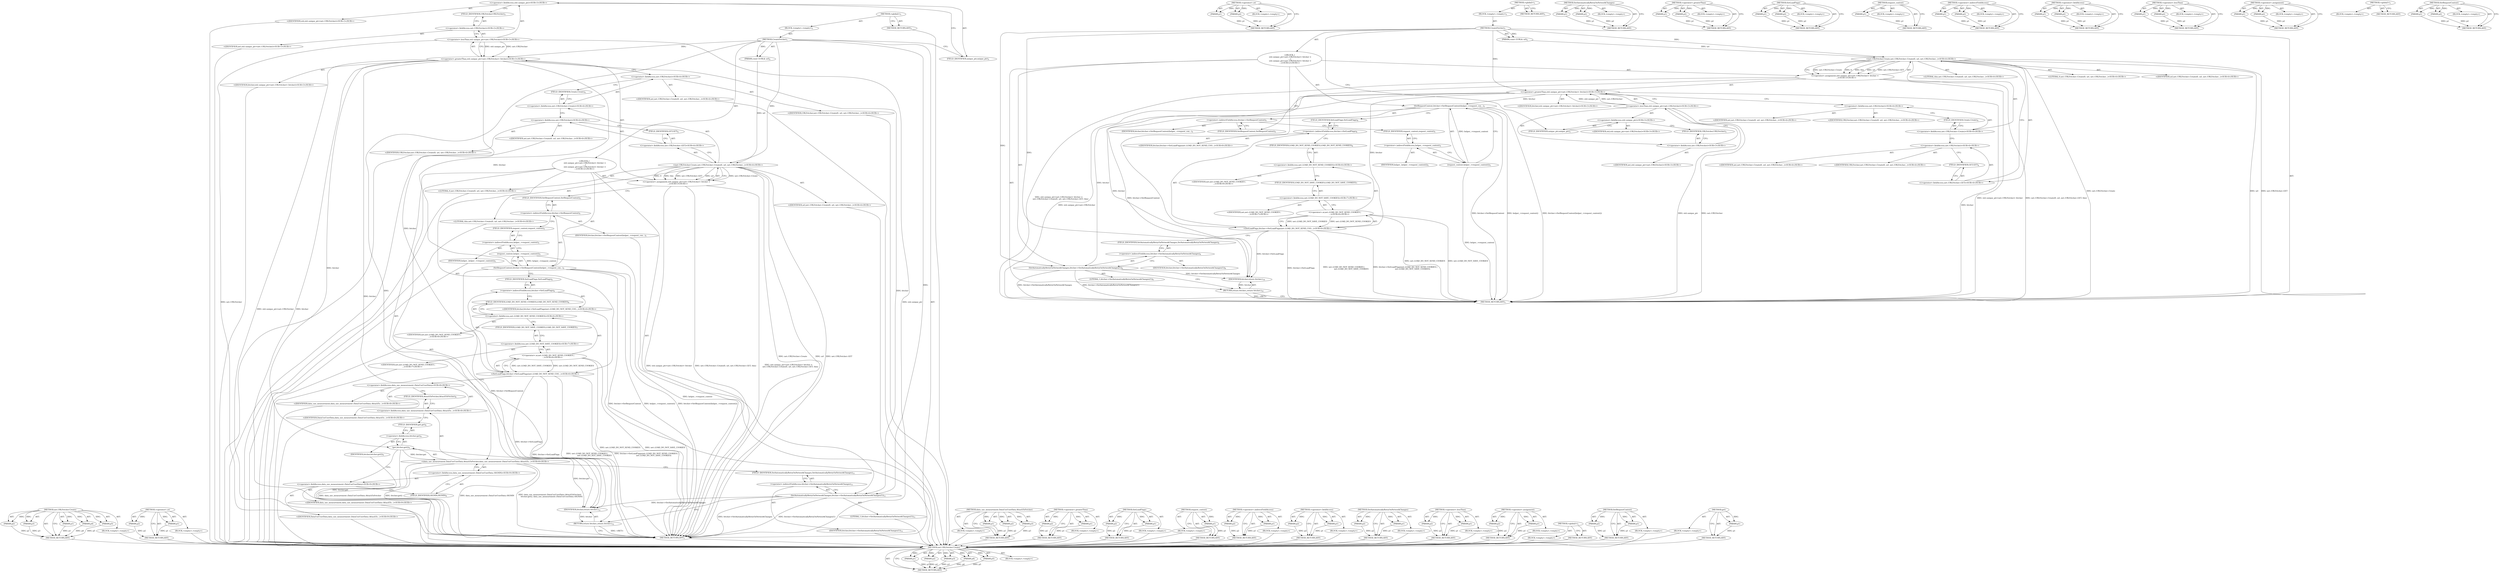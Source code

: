 digraph "get" {
vulnerable_102 [label=<(METHOD,net.URLFetcher.Create)>];
vulnerable_103 [label=<(PARAM,p1)>];
vulnerable_104 [label=<(PARAM,p2)>];
vulnerable_105 [label=<(PARAM,p3)>];
vulnerable_106 [label=<(PARAM,p4)>];
vulnerable_107 [label=<(PARAM,p5)>];
vulnerable_108 [label=<(BLOCK,&lt;empty&gt;,&lt;empty&gt;)>];
vulnerable_109 [label=<(METHOD_RETURN,ANY)>];
vulnerable_129 [label=<(METHOD,&lt;operator&gt;.or)>];
vulnerable_130 [label=<(PARAM,p1)>];
vulnerable_131 [label=<(PARAM,p2)>];
vulnerable_132 [label=<(BLOCK,&lt;empty&gt;,&lt;empty&gt;)>];
vulnerable_133 [label=<(METHOD_RETURN,ANY)>];
vulnerable_6 [label=<(METHOD,&lt;global&gt;)<SUB>1</SUB>>];
vulnerable_7 [label=<(BLOCK,&lt;empty&gt;,&lt;empty&gt;)<SUB>1</SUB>>];
vulnerable_8 [label=<(METHOD,CreateFetcher)<SUB>1</SUB>>];
vulnerable_9 [label=<(PARAM,const GURL&amp; url)<SUB>2</SUB>>];
vulnerable_10 [label="<(BLOCK,{
  std::unique_ptr&lt;net::URLFetcher&gt; fetcher =
...,{
  std::unique_ptr&lt;net::URLFetcher&gt; fetcher =
...)<SUB>2</SUB>>"];
vulnerable_11 [label="<(&lt;operator&gt;.assignment,std::unique_ptr&lt;net::URLFetcher&gt; fetcher =
    ...)<SUB>3</SUB>>"];
vulnerable_12 [label="<(&lt;operator&gt;.greaterThan,std::unique_ptr&lt;net::URLFetcher&gt; fetcher)<SUB>3</SUB>>"];
vulnerable_13 [label="<(&lt;operator&gt;.lessThan,std::unique_ptr&lt;net::URLFetcher)<SUB>3</SUB>>"];
vulnerable_14 [label="<(&lt;operator&gt;.fieldAccess,std::unique_ptr)<SUB>3</SUB>>"];
vulnerable_15 [label="<(IDENTIFIER,std,std::unique_ptr&lt;net::URLFetcher)<SUB>3</SUB>>"];
vulnerable_16 [label=<(FIELD_IDENTIFIER,unique_ptr,unique_ptr)<SUB>3</SUB>>];
vulnerable_17 [label="<(&lt;operator&gt;.fieldAccess,net::URLFetcher)<SUB>3</SUB>>"];
vulnerable_18 [label="<(IDENTIFIER,net,std::unique_ptr&lt;net::URLFetcher)<SUB>3</SUB>>"];
vulnerable_19 [label=<(FIELD_IDENTIFIER,URLFetcher,URLFetcher)<SUB>3</SUB>>];
vulnerable_20 [label="<(IDENTIFIER,fetcher,std::unique_ptr&lt;net::URLFetcher&gt; fetcher)<SUB>3</SUB>>"];
vulnerable_21 [label="<(net.URLFetcher.Create,net::URLFetcher::Create(0, url, net::URLFetcher...)<SUB>4</SUB>>"];
vulnerable_22 [label="<(&lt;operator&gt;.fieldAccess,net::URLFetcher::Create)<SUB>4</SUB>>"];
vulnerable_23 [label="<(&lt;operator&gt;.fieldAccess,net::URLFetcher)<SUB>4</SUB>>"];
vulnerable_24 [label="<(IDENTIFIER,net,net::URLFetcher::Create(0, url, net::URLFetcher...)<SUB>4</SUB>>"];
vulnerable_25 [label="<(IDENTIFIER,URLFetcher,net::URLFetcher::Create(0, url, net::URLFetcher...)<SUB>4</SUB>>"];
vulnerable_26 [label=<(FIELD_IDENTIFIER,Create,Create)<SUB>4</SUB>>];
vulnerable_27 [label="<(LITERAL,0,net::URLFetcher::Create(0, url, net::URLFetcher...)<SUB>4</SUB>>"];
vulnerable_28 [label="<(IDENTIFIER,url,net::URLFetcher::Create(0, url, net::URLFetcher...)<SUB>4</SUB>>"];
vulnerable_29 [label="<(&lt;operator&gt;.fieldAccess,net::URLFetcher::GET)<SUB>4</SUB>>"];
vulnerable_30 [label="<(&lt;operator&gt;.fieldAccess,net::URLFetcher)<SUB>4</SUB>>"];
vulnerable_31 [label="<(IDENTIFIER,net,net::URLFetcher::Create(0, url, net::URLFetcher...)<SUB>4</SUB>>"];
vulnerable_32 [label="<(IDENTIFIER,URLFetcher,net::URLFetcher::Create(0, url, net::URLFetcher...)<SUB>4</SUB>>"];
vulnerable_33 [label=<(FIELD_IDENTIFIER,GET,GET)<SUB>4</SUB>>];
vulnerable_34 [label="<(LITERAL,this,net::URLFetcher::Create(0, url, net::URLFetcher...)<SUB>4</SUB>>"];
vulnerable_35 [label=<(SetRequestContext,fetcher-&gt;SetRequestContext(helper_-&gt;request_con...)<SUB>5</SUB>>];
vulnerable_36 [label=<(&lt;operator&gt;.indirectFieldAccess,fetcher-&gt;SetRequestContext)<SUB>5</SUB>>];
vulnerable_37 [label=<(IDENTIFIER,fetcher,fetcher-&gt;SetRequestContext(helper_-&gt;request_con...)<SUB>5</SUB>>];
vulnerable_38 [label=<(FIELD_IDENTIFIER,SetRequestContext,SetRequestContext)<SUB>5</SUB>>];
vulnerable_39 [label=<(request_context,helper_-&gt;request_context())<SUB>5</SUB>>];
vulnerable_40 [label=<(&lt;operator&gt;.indirectFieldAccess,helper_-&gt;request_context)<SUB>5</SUB>>];
vulnerable_41 [label=<(IDENTIFIER,helper_,helper_-&gt;request_context())<SUB>5</SUB>>];
vulnerable_42 [label=<(FIELD_IDENTIFIER,request_context,request_context)<SUB>5</SUB>>];
vulnerable_43 [label="<(SetLoadFlags,fetcher-&gt;SetLoadFlags(net::LOAD_DO_NOT_SEND_COO...)<SUB>6</SUB>>"];
vulnerable_44 [label=<(&lt;operator&gt;.indirectFieldAccess,fetcher-&gt;SetLoadFlags)<SUB>6</SUB>>];
vulnerable_45 [label="<(IDENTIFIER,fetcher,fetcher-&gt;SetLoadFlags(net::LOAD_DO_NOT_SEND_COO...)<SUB>6</SUB>>"];
vulnerable_46 [label=<(FIELD_IDENTIFIER,SetLoadFlags,SetLoadFlags)<SUB>6</SUB>>];
vulnerable_47 [label="<(&lt;operator&gt;.or,net::LOAD_DO_NOT_SEND_COOKIES |
               ...)<SUB>6</SUB>>"];
vulnerable_48 [label="<(&lt;operator&gt;.fieldAccess,net::LOAD_DO_NOT_SEND_COOKIES)<SUB>6</SUB>>"];
vulnerable_49 [label="<(IDENTIFIER,net,net::LOAD_DO_NOT_SEND_COOKIES |
               ...)<SUB>6</SUB>>"];
vulnerable_50 [label=<(FIELD_IDENTIFIER,LOAD_DO_NOT_SEND_COOKIES,LOAD_DO_NOT_SEND_COOKIES)<SUB>6</SUB>>];
vulnerable_51 [label="<(&lt;operator&gt;.fieldAccess,net::LOAD_DO_NOT_SAVE_COOKIES)<SUB>7</SUB>>"];
vulnerable_52 [label="<(IDENTIFIER,net,net::LOAD_DO_NOT_SEND_COOKIES |
               ...)<SUB>7</SUB>>"];
vulnerable_53 [label=<(FIELD_IDENTIFIER,LOAD_DO_NOT_SAVE_COOKIES,LOAD_DO_NOT_SAVE_COOKIES)<SUB>7</SUB>>];
vulnerable_54 [label=<(SetAutomaticallyRetryOnNetworkChanges,fetcher-&gt;SetAutomaticallyRetryOnNetworkChanges(1))<SUB>9</SUB>>];
vulnerable_55 [label=<(&lt;operator&gt;.indirectFieldAccess,fetcher-&gt;SetAutomaticallyRetryOnNetworkChanges)<SUB>9</SUB>>];
vulnerable_56 [label=<(IDENTIFIER,fetcher,fetcher-&gt;SetAutomaticallyRetryOnNetworkChanges(1))<SUB>9</SUB>>];
vulnerable_57 [label=<(FIELD_IDENTIFIER,SetAutomaticallyRetryOnNetworkChanges,SetAutomaticallyRetryOnNetworkChanges)<SUB>9</SUB>>];
vulnerable_58 [label=<(LITERAL,1,fetcher-&gt;SetAutomaticallyRetryOnNetworkChanges(1))<SUB>9</SUB>>];
vulnerable_59 [label=<(RETURN,return fetcher;,return fetcher;)<SUB>10</SUB>>];
vulnerable_60 [label=<(IDENTIFIER,fetcher,return fetcher;)<SUB>10</SUB>>];
vulnerable_61 [label=<(METHOD_RETURN,ANY)<SUB>1</SUB>>];
vulnerable_63 [label=<(METHOD_RETURN,ANY)<SUB>1</SUB>>];
vulnerable_134 [label=<(METHOD,SetAutomaticallyRetryOnNetworkChanges)>];
vulnerable_135 [label=<(PARAM,p1)>];
vulnerable_136 [label=<(PARAM,p2)>];
vulnerable_137 [label=<(BLOCK,&lt;empty&gt;,&lt;empty&gt;)>];
vulnerable_138 [label=<(METHOD_RETURN,ANY)>];
vulnerable_87 [label=<(METHOD,&lt;operator&gt;.greaterThan)>];
vulnerable_88 [label=<(PARAM,p1)>];
vulnerable_89 [label=<(PARAM,p2)>];
vulnerable_90 [label=<(BLOCK,&lt;empty&gt;,&lt;empty&gt;)>];
vulnerable_91 [label=<(METHOD_RETURN,ANY)>];
vulnerable_124 [label=<(METHOD,SetLoadFlags)>];
vulnerable_125 [label=<(PARAM,p1)>];
vulnerable_126 [label=<(PARAM,p2)>];
vulnerable_127 [label=<(BLOCK,&lt;empty&gt;,&lt;empty&gt;)>];
vulnerable_128 [label=<(METHOD_RETURN,ANY)>];
vulnerable_120 [label=<(METHOD,request_context)>];
vulnerable_121 [label=<(PARAM,p1)>];
vulnerable_122 [label=<(BLOCK,&lt;empty&gt;,&lt;empty&gt;)>];
vulnerable_123 [label=<(METHOD_RETURN,ANY)>];
vulnerable_115 [label=<(METHOD,&lt;operator&gt;.indirectFieldAccess)>];
vulnerable_116 [label=<(PARAM,p1)>];
vulnerable_117 [label=<(PARAM,p2)>];
vulnerable_118 [label=<(BLOCK,&lt;empty&gt;,&lt;empty&gt;)>];
vulnerable_119 [label=<(METHOD_RETURN,ANY)>];
vulnerable_97 [label=<(METHOD,&lt;operator&gt;.fieldAccess)>];
vulnerable_98 [label=<(PARAM,p1)>];
vulnerable_99 [label=<(PARAM,p2)>];
vulnerable_100 [label=<(BLOCK,&lt;empty&gt;,&lt;empty&gt;)>];
vulnerable_101 [label=<(METHOD_RETURN,ANY)>];
vulnerable_92 [label=<(METHOD,&lt;operator&gt;.lessThan)>];
vulnerable_93 [label=<(PARAM,p1)>];
vulnerable_94 [label=<(PARAM,p2)>];
vulnerable_95 [label=<(BLOCK,&lt;empty&gt;,&lt;empty&gt;)>];
vulnerable_96 [label=<(METHOD_RETURN,ANY)>];
vulnerable_82 [label=<(METHOD,&lt;operator&gt;.assignment)>];
vulnerable_83 [label=<(PARAM,p1)>];
vulnerable_84 [label=<(PARAM,p2)>];
vulnerable_85 [label=<(BLOCK,&lt;empty&gt;,&lt;empty&gt;)>];
vulnerable_86 [label=<(METHOD_RETURN,ANY)>];
vulnerable_76 [label=<(METHOD,&lt;global&gt;)<SUB>1</SUB>>];
vulnerable_77 [label=<(BLOCK,&lt;empty&gt;,&lt;empty&gt;)>];
vulnerable_78 [label=<(METHOD_RETURN,ANY)>];
vulnerable_110 [label=<(METHOD,SetRequestContext)>];
vulnerable_111 [label=<(PARAM,p1)>];
vulnerable_112 [label=<(PARAM,p2)>];
vulnerable_113 [label=<(BLOCK,&lt;empty&gt;,&lt;empty&gt;)>];
vulnerable_114 [label=<(METHOD_RETURN,ANY)>];
fixed_121 [label=<(METHOD,net.URLFetcher.Create)>];
fixed_122 [label=<(PARAM,p1)>];
fixed_123 [label=<(PARAM,p2)>];
fixed_124 [label=<(PARAM,p3)>];
fixed_125 [label=<(PARAM,p4)>];
fixed_126 [label=<(PARAM,p5)>];
fixed_127 [label=<(BLOCK,&lt;empty&gt;,&lt;empty&gt;)>];
fixed_128 [label=<(METHOD_RETURN,ANY)>];
fixed_148 [label=<(METHOD,&lt;operator&gt;.or)>];
fixed_149 [label=<(PARAM,p1)>];
fixed_150 [label=<(PARAM,p2)>];
fixed_151 [label=<(BLOCK,&lt;empty&gt;,&lt;empty&gt;)>];
fixed_152 [label=<(METHOD_RETURN,ANY)>];
fixed_6 [label=<(METHOD,&lt;global&gt;)<SUB>1</SUB>>];
fixed_7 [label=<(BLOCK,&lt;empty&gt;,&lt;empty&gt;)<SUB>1</SUB>>];
fixed_8 [label=<(METHOD,CreateFetcher)<SUB>1</SUB>>];
fixed_9 [label=<(PARAM,const GURL&amp; url)<SUB>2</SUB>>];
fixed_10 [label="<(BLOCK,{
  std::unique_ptr&lt;net::URLFetcher&gt; fetcher =
...,{
  std::unique_ptr&lt;net::URLFetcher&gt; fetcher =
...)<SUB>2</SUB>>"];
fixed_11 [label="<(&lt;operator&gt;.assignment,std::unique_ptr&lt;net::URLFetcher&gt; fetcher =
    ...)<SUB>3</SUB>>"];
fixed_12 [label="<(&lt;operator&gt;.greaterThan,std::unique_ptr&lt;net::URLFetcher&gt; fetcher)<SUB>3</SUB>>"];
fixed_13 [label="<(&lt;operator&gt;.lessThan,std::unique_ptr&lt;net::URLFetcher)<SUB>3</SUB>>"];
fixed_14 [label="<(&lt;operator&gt;.fieldAccess,std::unique_ptr)<SUB>3</SUB>>"];
fixed_15 [label="<(IDENTIFIER,std,std::unique_ptr&lt;net::URLFetcher)<SUB>3</SUB>>"];
fixed_16 [label=<(FIELD_IDENTIFIER,unique_ptr,unique_ptr)<SUB>3</SUB>>];
fixed_17 [label="<(&lt;operator&gt;.fieldAccess,net::URLFetcher)<SUB>3</SUB>>"];
fixed_18 [label="<(IDENTIFIER,net,std::unique_ptr&lt;net::URLFetcher)<SUB>3</SUB>>"];
fixed_19 [label=<(FIELD_IDENTIFIER,URLFetcher,URLFetcher)<SUB>3</SUB>>];
fixed_20 [label="<(IDENTIFIER,fetcher,std::unique_ptr&lt;net::URLFetcher&gt; fetcher)<SUB>3</SUB>>"];
fixed_21 [label="<(net.URLFetcher.Create,net::URLFetcher::Create(0, url, net::URLFetcher...)<SUB>4</SUB>>"];
fixed_22 [label="<(&lt;operator&gt;.fieldAccess,net::URLFetcher::Create)<SUB>4</SUB>>"];
fixed_23 [label="<(&lt;operator&gt;.fieldAccess,net::URLFetcher)<SUB>4</SUB>>"];
fixed_24 [label="<(IDENTIFIER,net,net::URLFetcher::Create(0, url, net::URLFetcher...)<SUB>4</SUB>>"];
fixed_25 [label="<(IDENTIFIER,URLFetcher,net::URLFetcher::Create(0, url, net::URLFetcher...)<SUB>4</SUB>>"];
fixed_26 [label=<(FIELD_IDENTIFIER,Create,Create)<SUB>4</SUB>>];
fixed_27 [label="<(LITERAL,0,net::URLFetcher::Create(0, url, net::URLFetcher...)<SUB>4</SUB>>"];
fixed_28 [label="<(IDENTIFIER,url,net::URLFetcher::Create(0, url, net::URLFetcher...)<SUB>4</SUB>>"];
fixed_29 [label="<(&lt;operator&gt;.fieldAccess,net::URLFetcher::GET)<SUB>4</SUB>>"];
fixed_30 [label="<(&lt;operator&gt;.fieldAccess,net::URLFetcher)<SUB>4</SUB>>"];
fixed_31 [label="<(IDENTIFIER,net,net::URLFetcher::Create(0, url, net::URLFetcher...)<SUB>4</SUB>>"];
fixed_32 [label="<(IDENTIFIER,URLFetcher,net::URLFetcher::Create(0, url, net::URLFetcher...)<SUB>4</SUB>>"];
fixed_33 [label=<(FIELD_IDENTIFIER,GET,GET)<SUB>4</SUB>>];
fixed_34 [label="<(LITERAL,this,net::URLFetcher::Create(0, url, net::URLFetcher...)<SUB>4</SUB>>"];
fixed_35 [label=<(SetRequestContext,fetcher-&gt;SetRequestContext(helper_-&gt;request_con...)<SUB>5</SUB>>];
fixed_36 [label=<(&lt;operator&gt;.indirectFieldAccess,fetcher-&gt;SetRequestContext)<SUB>5</SUB>>];
fixed_37 [label=<(IDENTIFIER,fetcher,fetcher-&gt;SetRequestContext(helper_-&gt;request_con...)<SUB>5</SUB>>];
fixed_38 [label=<(FIELD_IDENTIFIER,SetRequestContext,SetRequestContext)<SUB>5</SUB>>];
fixed_39 [label=<(request_context,helper_-&gt;request_context())<SUB>5</SUB>>];
fixed_40 [label=<(&lt;operator&gt;.indirectFieldAccess,helper_-&gt;request_context)<SUB>5</SUB>>];
fixed_41 [label=<(IDENTIFIER,helper_,helper_-&gt;request_context())<SUB>5</SUB>>];
fixed_42 [label=<(FIELD_IDENTIFIER,request_context,request_context)<SUB>5</SUB>>];
fixed_43 [label="<(SetLoadFlags,fetcher-&gt;SetLoadFlags(net::LOAD_DO_NOT_SEND_COO...)<SUB>6</SUB>>"];
fixed_44 [label=<(&lt;operator&gt;.indirectFieldAccess,fetcher-&gt;SetLoadFlags)<SUB>6</SUB>>];
fixed_45 [label="<(IDENTIFIER,fetcher,fetcher-&gt;SetLoadFlags(net::LOAD_DO_NOT_SEND_COO...)<SUB>6</SUB>>"];
fixed_46 [label=<(FIELD_IDENTIFIER,SetLoadFlags,SetLoadFlags)<SUB>6</SUB>>];
fixed_47 [label="<(&lt;operator&gt;.or,net::LOAD_DO_NOT_SEND_COOKIES |
               ...)<SUB>6</SUB>>"];
fixed_48 [label="<(&lt;operator&gt;.fieldAccess,net::LOAD_DO_NOT_SEND_COOKIES)<SUB>6</SUB>>"];
fixed_49 [label="<(IDENTIFIER,net,net::LOAD_DO_NOT_SEND_COOKIES |
               ...)<SUB>6</SUB>>"];
fixed_50 [label=<(FIELD_IDENTIFIER,LOAD_DO_NOT_SEND_COOKIES,LOAD_DO_NOT_SEND_COOKIES)<SUB>6</SUB>>];
fixed_51 [label="<(&lt;operator&gt;.fieldAccess,net::LOAD_DO_NOT_SAVE_COOKIES)<SUB>7</SUB>>"];
fixed_52 [label="<(IDENTIFIER,net,net::LOAD_DO_NOT_SEND_COOKIES |
               ...)<SUB>7</SUB>>"];
fixed_53 [label=<(FIELD_IDENTIFIER,LOAD_DO_NOT_SAVE_COOKIES,LOAD_DO_NOT_SAVE_COOKIES)<SUB>7</SUB>>];
fixed_54 [label="<(data_use_measurement.DataUseUserData.AttachToFetcher,data_use_measurement::DataUseUserData::AttachTo...)<SUB>8</SUB>>"];
fixed_55 [label="<(&lt;operator&gt;.fieldAccess,data_use_measurement::DataUseUserData::AttachTo...)<SUB>8</SUB>>"];
fixed_56 [label="<(&lt;operator&gt;.fieldAccess,data_use_measurement::DataUseUserData)<SUB>8</SUB>>"];
fixed_57 [label="<(IDENTIFIER,data_use_measurement,data_use_measurement::DataUseUserData::AttachTo...)<SUB>8</SUB>>"];
fixed_58 [label="<(IDENTIFIER,DataUseUserData,data_use_measurement::DataUseUserData::AttachTo...)<SUB>8</SUB>>"];
fixed_59 [label=<(FIELD_IDENTIFIER,AttachToFetcher,AttachToFetcher)<SUB>8</SUB>>];
fixed_60 [label=<(get,fetcher.get())<SUB>9</SUB>>];
fixed_61 [label=<(&lt;operator&gt;.fieldAccess,fetcher.get)<SUB>9</SUB>>];
fixed_62 [label=<(IDENTIFIER,fetcher,fetcher.get())<SUB>9</SUB>>];
fixed_63 [label=<(FIELD_IDENTIFIER,get,get)<SUB>9</SUB>>];
fixed_64 [label="<(&lt;operator&gt;.fieldAccess,data_use_measurement::DataUseUserData::SIGNIN)<SUB>9</SUB>>"];
fixed_65 [label="<(&lt;operator&gt;.fieldAccess,data_use_measurement::DataUseUserData)<SUB>9</SUB>>"];
fixed_66 [label="<(IDENTIFIER,data_use_measurement,data_use_measurement::DataUseUserData::AttachTo...)<SUB>9</SUB>>"];
fixed_67 [label="<(IDENTIFIER,DataUseUserData,data_use_measurement::DataUseUserData::AttachTo...)<SUB>9</SUB>>"];
fixed_68 [label=<(FIELD_IDENTIFIER,SIGNIN,SIGNIN)<SUB>9</SUB>>];
fixed_69 [label=<(SetAutomaticallyRetryOnNetworkChanges,fetcher-&gt;SetAutomaticallyRetryOnNetworkChanges(1))<SUB>11</SUB>>];
fixed_70 [label=<(&lt;operator&gt;.indirectFieldAccess,fetcher-&gt;SetAutomaticallyRetryOnNetworkChanges)<SUB>11</SUB>>];
fixed_71 [label=<(IDENTIFIER,fetcher,fetcher-&gt;SetAutomaticallyRetryOnNetworkChanges(1))<SUB>11</SUB>>];
fixed_72 [label=<(FIELD_IDENTIFIER,SetAutomaticallyRetryOnNetworkChanges,SetAutomaticallyRetryOnNetworkChanges)<SUB>11</SUB>>];
fixed_73 [label=<(LITERAL,1,fetcher-&gt;SetAutomaticallyRetryOnNetworkChanges(1))<SUB>11</SUB>>];
fixed_74 [label=<(RETURN,return fetcher;,return fetcher;)<SUB>12</SUB>>];
fixed_75 [label=<(IDENTIFIER,fetcher,return fetcher;)<SUB>12</SUB>>];
fixed_76 [label=<(METHOD_RETURN,ANY)<SUB>1</SUB>>];
fixed_78 [label=<(METHOD_RETURN,ANY)<SUB>1</SUB>>];
fixed_153 [label=<(METHOD,data_use_measurement.DataUseUserData.AttachToFetcher)>];
fixed_154 [label=<(PARAM,p1)>];
fixed_155 [label=<(PARAM,p2)>];
fixed_156 [label=<(PARAM,p3)>];
fixed_157 [label=<(BLOCK,&lt;empty&gt;,&lt;empty&gt;)>];
fixed_158 [label=<(METHOD_RETURN,ANY)>];
fixed_106 [label=<(METHOD,&lt;operator&gt;.greaterThan)>];
fixed_107 [label=<(PARAM,p1)>];
fixed_108 [label=<(PARAM,p2)>];
fixed_109 [label=<(BLOCK,&lt;empty&gt;,&lt;empty&gt;)>];
fixed_110 [label=<(METHOD_RETURN,ANY)>];
fixed_143 [label=<(METHOD,SetLoadFlags)>];
fixed_144 [label=<(PARAM,p1)>];
fixed_145 [label=<(PARAM,p2)>];
fixed_146 [label=<(BLOCK,&lt;empty&gt;,&lt;empty&gt;)>];
fixed_147 [label=<(METHOD_RETURN,ANY)>];
fixed_139 [label=<(METHOD,request_context)>];
fixed_140 [label=<(PARAM,p1)>];
fixed_141 [label=<(BLOCK,&lt;empty&gt;,&lt;empty&gt;)>];
fixed_142 [label=<(METHOD_RETURN,ANY)>];
fixed_134 [label=<(METHOD,&lt;operator&gt;.indirectFieldAccess)>];
fixed_135 [label=<(PARAM,p1)>];
fixed_136 [label=<(PARAM,p2)>];
fixed_137 [label=<(BLOCK,&lt;empty&gt;,&lt;empty&gt;)>];
fixed_138 [label=<(METHOD_RETURN,ANY)>];
fixed_116 [label=<(METHOD,&lt;operator&gt;.fieldAccess)>];
fixed_117 [label=<(PARAM,p1)>];
fixed_118 [label=<(PARAM,p2)>];
fixed_119 [label=<(BLOCK,&lt;empty&gt;,&lt;empty&gt;)>];
fixed_120 [label=<(METHOD_RETURN,ANY)>];
fixed_163 [label=<(METHOD,SetAutomaticallyRetryOnNetworkChanges)>];
fixed_164 [label=<(PARAM,p1)>];
fixed_165 [label=<(PARAM,p2)>];
fixed_166 [label=<(BLOCK,&lt;empty&gt;,&lt;empty&gt;)>];
fixed_167 [label=<(METHOD_RETURN,ANY)>];
fixed_111 [label=<(METHOD,&lt;operator&gt;.lessThan)>];
fixed_112 [label=<(PARAM,p1)>];
fixed_113 [label=<(PARAM,p2)>];
fixed_114 [label=<(BLOCK,&lt;empty&gt;,&lt;empty&gt;)>];
fixed_115 [label=<(METHOD_RETURN,ANY)>];
fixed_101 [label=<(METHOD,&lt;operator&gt;.assignment)>];
fixed_102 [label=<(PARAM,p1)>];
fixed_103 [label=<(PARAM,p2)>];
fixed_104 [label=<(BLOCK,&lt;empty&gt;,&lt;empty&gt;)>];
fixed_105 [label=<(METHOD_RETURN,ANY)>];
fixed_95 [label=<(METHOD,&lt;global&gt;)<SUB>1</SUB>>];
fixed_96 [label=<(BLOCK,&lt;empty&gt;,&lt;empty&gt;)>];
fixed_97 [label=<(METHOD_RETURN,ANY)>];
fixed_129 [label=<(METHOD,SetRequestContext)>];
fixed_130 [label=<(PARAM,p1)>];
fixed_131 [label=<(PARAM,p2)>];
fixed_132 [label=<(BLOCK,&lt;empty&gt;,&lt;empty&gt;)>];
fixed_133 [label=<(METHOD_RETURN,ANY)>];
fixed_159 [label=<(METHOD,get)>];
fixed_160 [label=<(PARAM,p1)>];
fixed_161 [label=<(BLOCK,&lt;empty&gt;,&lt;empty&gt;)>];
fixed_162 [label=<(METHOD_RETURN,ANY)>];
vulnerable_102 -> vulnerable_103  [key=0, label="AST: "];
vulnerable_102 -> vulnerable_103  [key=1, label="DDG: "];
vulnerable_102 -> vulnerable_108  [key=0, label="AST: "];
vulnerable_102 -> vulnerable_104  [key=0, label="AST: "];
vulnerable_102 -> vulnerable_104  [key=1, label="DDG: "];
vulnerable_102 -> vulnerable_109  [key=0, label="AST: "];
vulnerable_102 -> vulnerable_109  [key=1, label="CFG: "];
vulnerable_102 -> vulnerable_105  [key=0, label="AST: "];
vulnerable_102 -> vulnerable_105  [key=1, label="DDG: "];
vulnerable_102 -> vulnerable_106  [key=0, label="AST: "];
vulnerable_102 -> vulnerable_106  [key=1, label="DDG: "];
vulnerable_102 -> vulnerable_107  [key=0, label="AST: "];
vulnerable_102 -> vulnerable_107  [key=1, label="DDG: "];
vulnerable_103 -> vulnerable_109  [key=0, label="DDG: p1"];
vulnerable_104 -> vulnerable_109  [key=0, label="DDG: p2"];
vulnerable_105 -> vulnerable_109  [key=0, label="DDG: p3"];
vulnerable_106 -> vulnerable_109  [key=0, label="DDG: p4"];
vulnerable_107 -> vulnerable_109  [key=0, label="DDG: p5"];
vulnerable_129 -> vulnerable_130  [key=0, label="AST: "];
vulnerable_129 -> vulnerable_130  [key=1, label="DDG: "];
vulnerable_129 -> vulnerable_132  [key=0, label="AST: "];
vulnerable_129 -> vulnerable_131  [key=0, label="AST: "];
vulnerable_129 -> vulnerable_131  [key=1, label="DDG: "];
vulnerable_129 -> vulnerable_133  [key=0, label="AST: "];
vulnerable_129 -> vulnerable_133  [key=1, label="CFG: "];
vulnerable_130 -> vulnerable_133  [key=0, label="DDG: p1"];
vulnerable_131 -> vulnerable_133  [key=0, label="DDG: p2"];
vulnerable_6 -> vulnerable_7  [key=0, label="AST: "];
vulnerable_6 -> vulnerable_63  [key=0, label="AST: "];
vulnerable_6 -> vulnerable_63  [key=1, label="CFG: "];
vulnerable_7 -> vulnerable_8  [key=0, label="AST: "];
vulnerable_8 -> vulnerable_9  [key=0, label="AST: "];
vulnerable_8 -> vulnerable_9  [key=1, label="DDG: "];
vulnerable_8 -> vulnerable_10  [key=0, label="AST: "];
vulnerable_8 -> vulnerable_61  [key=0, label="AST: "];
vulnerable_8 -> vulnerable_16  [key=0, label="CFG: "];
vulnerable_8 -> vulnerable_54  [key=0, label="DDG: "];
vulnerable_8 -> vulnerable_60  [key=0, label="DDG: "];
vulnerable_8 -> vulnerable_12  [key=0, label="DDG: "];
vulnerable_8 -> vulnerable_21  [key=0, label="DDG: "];
vulnerable_9 -> vulnerable_21  [key=0, label="DDG: url"];
vulnerable_10 -> vulnerable_11  [key=0, label="AST: "];
vulnerable_10 -> vulnerable_35  [key=0, label="AST: "];
vulnerable_10 -> vulnerable_43  [key=0, label="AST: "];
vulnerable_10 -> vulnerable_54  [key=0, label="AST: "];
vulnerable_10 -> vulnerable_59  [key=0, label="AST: "];
vulnerable_11 -> vulnerable_12  [key=0, label="AST: "];
vulnerable_11 -> vulnerable_21  [key=0, label="AST: "];
vulnerable_11 -> vulnerable_38  [key=0, label="CFG: "];
vulnerable_11 -> vulnerable_61  [key=0, label="DDG: std::unique_ptr&lt;net::URLFetcher&gt; fetcher"];
vulnerable_11 -> vulnerable_61  [key=1, label="DDG: net::URLFetcher::Create(0, url, net::URLFetcher::GET, this)"];
vulnerable_11 -> vulnerable_61  [key=2, label="DDG: std::unique_ptr&lt;net::URLFetcher&gt; fetcher =
      net::URLFetcher::Create(0, url, net::URLFetcher::GET, this)"];
vulnerable_12 -> vulnerable_13  [key=0, label="AST: "];
vulnerable_12 -> vulnerable_20  [key=0, label="AST: "];
vulnerable_12 -> vulnerable_23  [key=0, label="CFG: "];
vulnerable_12 -> vulnerable_61  [key=0, label="DDG: std::unique_ptr&lt;net::URLFetcher"];
vulnerable_12 -> vulnerable_61  [key=1, label="DDG: fetcher"];
vulnerable_12 -> vulnerable_35  [key=0, label="DDG: fetcher"];
vulnerable_12 -> vulnerable_43  [key=0, label="DDG: fetcher"];
vulnerable_12 -> vulnerable_54  [key=0, label="DDG: fetcher"];
vulnerable_12 -> vulnerable_60  [key=0, label="DDG: fetcher"];
vulnerable_13 -> vulnerable_14  [key=0, label="AST: "];
vulnerable_13 -> vulnerable_17  [key=0, label="AST: "];
vulnerable_13 -> vulnerable_12  [key=0, label="CFG: "];
vulnerable_13 -> vulnerable_12  [key=1, label="DDG: std::unique_ptr"];
vulnerable_13 -> vulnerable_12  [key=2, label="DDG: net::URLFetcher"];
vulnerable_13 -> vulnerable_61  [key=0, label="DDG: std::unique_ptr"];
vulnerable_13 -> vulnerable_61  [key=1, label="DDG: net::URLFetcher"];
vulnerable_14 -> vulnerable_15  [key=0, label="AST: "];
vulnerable_14 -> vulnerable_16  [key=0, label="AST: "];
vulnerable_14 -> vulnerable_19  [key=0, label="CFG: "];
vulnerable_16 -> vulnerable_14  [key=0, label="CFG: "];
vulnerable_17 -> vulnerable_18  [key=0, label="AST: "];
vulnerable_17 -> vulnerable_19  [key=0, label="AST: "];
vulnerable_17 -> vulnerable_13  [key=0, label="CFG: "];
vulnerable_19 -> vulnerable_17  [key=0, label="CFG: "];
vulnerable_21 -> vulnerable_22  [key=0, label="AST: "];
vulnerable_21 -> vulnerable_27  [key=0, label="AST: "];
vulnerable_21 -> vulnerable_28  [key=0, label="AST: "];
vulnerable_21 -> vulnerable_29  [key=0, label="AST: "];
vulnerable_21 -> vulnerable_34  [key=0, label="AST: "];
vulnerable_21 -> vulnerable_11  [key=0, label="CFG: "];
vulnerable_21 -> vulnerable_11  [key=1, label="DDG: net::URLFetcher::Create"];
vulnerable_21 -> vulnerable_11  [key=2, label="DDG: 0"];
vulnerable_21 -> vulnerable_11  [key=3, label="DDG: this"];
vulnerable_21 -> vulnerable_11  [key=4, label="DDG: url"];
vulnerable_21 -> vulnerable_11  [key=5, label="DDG: net::URLFetcher::GET"];
vulnerable_21 -> vulnerable_61  [key=0, label="DDG: net::URLFetcher::Create"];
vulnerable_21 -> vulnerable_61  [key=1, label="DDG: url"];
vulnerable_21 -> vulnerable_61  [key=2, label="DDG: net::URLFetcher::GET"];
vulnerable_22 -> vulnerable_23  [key=0, label="AST: "];
vulnerable_22 -> vulnerable_26  [key=0, label="AST: "];
vulnerable_22 -> vulnerable_30  [key=0, label="CFG: "];
vulnerable_23 -> vulnerable_24  [key=0, label="AST: "];
vulnerable_23 -> vulnerable_25  [key=0, label="AST: "];
vulnerable_23 -> vulnerable_26  [key=0, label="CFG: "];
vulnerable_26 -> vulnerable_22  [key=0, label="CFG: "];
vulnerable_29 -> vulnerable_30  [key=0, label="AST: "];
vulnerable_29 -> vulnerable_33  [key=0, label="AST: "];
vulnerable_29 -> vulnerable_21  [key=0, label="CFG: "];
vulnerable_30 -> vulnerable_31  [key=0, label="AST: "];
vulnerable_30 -> vulnerable_32  [key=0, label="AST: "];
vulnerable_30 -> vulnerable_33  [key=0, label="CFG: "];
vulnerable_33 -> vulnerable_29  [key=0, label="CFG: "];
vulnerable_35 -> vulnerable_36  [key=0, label="AST: "];
vulnerable_35 -> vulnerable_39  [key=0, label="AST: "];
vulnerable_35 -> vulnerable_46  [key=0, label="CFG: "];
vulnerable_35 -> vulnerable_61  [key=0, label="DDG: fetcher-&gt;SetRequestContext"];
vulnerable_35 -> vulnerable_61  [key=1, label="DDG: helper_-&gt;request_context()"];
vulnerable_35 -> vulnerable_61  [key=2, label="DDG: fetcher-&gt;SetRequestContext(helper_-&gt;request_context())"];
vulnerable_35 -> vulnerable_60  [key=0, label="DDG: fetcher-&gt;SetRequestContext"];
vulnerable_36 -> vulnerable_37  [key=0, label="AST: "];
vulnerable_36 -> vulnerable_38  [key=0, label="AST: "];
vulnerable_36 -> vulnerable_42  [key=0, label="CFG: "];
vulnerable_38 -> vulnerable_36  [key=0, label="CFG: "];
vulnerable_39 -> vulnerable_40  [key=0, label="AST: "];
vulnerable_39 -> vulnerable_35  [key=0, label="CFG: "];
vulnerable_39 -> vulnerable_35  [key=1, label="DDG: helper_-&gt;request_context"];
vulnerable_39 -> vulnerable_61  [key=0, label="DDG: helper_-&gt;request_context"];
vulnerable_40 -> vulnerable_41  [key=0, label="AST: "];
vulnerable_40 -> vulnerable_42  [key=0, label="AST: "];
vulnerable_40 -> vulnerable_39  [key=0, label="CFG: "];
vulnerable_42 -> vulnerable_40  [key=0, label="CFG: "];
vulnerable_43 -> vulnerable_44  [key=0, label="AST: "];
vulnerable_43 -> vulnerable_47  [key=0, label="AST: "];
vulnerable_43 -> vulnerable_57  [key=0, label="CFG: "];
vulnerable_43 -> vulnerable_61  [key=0, label="DDG: fetcher-&gt;SetLoadFlags"];
vulnerable_43 -> vulnerable_61  [key=1, label="DDG: net::LOAD_DO_NOT_SEND_COOKIES |
                         net::LOAD_DO_NOT_SAVE_COOKIES"];
vulnerable_43 -> vulnerable_61  [key=2, label="DDG: fetcher-&gt;SetLoadFlags(net::LOAD_DO_NOT_SEND_COOKIES |
                         net::LOAD_DO_NOT_SAVE_COOKIES)"];
vulnerable_43 -> vulnerable_60  [key=0, label="DDG: fetcher-&gt;SetLoadFlags"];
vulnerable_44 -> vulnerable_45  [key=0, label="AST: "];
vulnerable_44 -> vulnerable_46  [key=0, label="AST: "];
vulnerable_44 -> vulnerable_50  [key=0, label="CFG: "];
vulnerable_46 -> vulnerable_44  [key=0, label="CFG: "];
vulnerable_47 -> vulnerable_48  [key=0, label="AST: "];
vulnerable_47 -> vulnerable_51  [key=0, label="AST: "];
vulnerable_47 -> vulnerable_43  [key=0, label="CFG: "];
vulnerable_47 -> vulnerable_43  [key=1, label="DDG: net::LOAD_DO_NOT_SEND_COOKIES"];
vulnerable_47 -> vulnerable_43  [key=2, label="DDG: net::LOAD_DO_NOT_SAVE_COOKIES"];
vulnerable_47 -> vulnerable_61  [key=0, label="DDG: net::LOAD_DO_NOT_SEND_COOKIES"];
vulnerable_47 -> vulnerable_61  [key=1, label="DDG: net::LOAD_DO_NOT_SAVE_COOKIES"];
vulnerable_48 -> vulnerable_49  [key=0, label="AST: "];
vulnerable_48 -> vulnerable_50  [key=0, label="AST: "];
vulnerable_48 -> vulnerable_53  [key=0, label="CFG: "];
vulnerable_50 -> vulnerable_48  [key=0, label="CFG: "];
vulnerable_51 -> vulnerable_52  [key=0, label="AST: "];
vulnerable_51 -> vulnerable_53  [key=0, label="AST: "];
vulnerable_51 -> vulnerable_47  [key=0, label="CFG: "];
vulnerable_53 -> vulnerable_51  [key=0, label="CFG: "];
vulnerable_54 -> vulnerable_55  [key=0, label="AST: "];
vulnerable_54 -> vulnerable_58  [key=0, label="AST: "];
vulnerable_54 -> vulnerable_59  [key=0, label="CFG: "];
vulnerable_54 -> vulnerable_61  [key=0, label="DDG: fetcher-&gt;SetAutomaticallyRetryOnNetworkChanges"];
vulnerable_54 -> vulnerable_61  [key=1, label="DDG: fetcher-&gt;SetAutomaticallyRetryOnNetworkChanges(1)"];
vulnerable_54 -> vulnerable_60  [key=0, label="DDG: fetcher-&gt;SetAutomaticallyRetryOnNetworkChanges"];
vulnerable_55 -> vulnerable_56  [key=0, label="AST: "];
vulnerable_55 -> vulnerable_57  [key=0, label="AST: "];
vulnerable_55 -> vulnerable_54  [key=0, label="CFG: "];
vulnerable_57 -> vulnerable_55  [key=0, label="CFG: "];
vulnerable_59 -> vulnerable_60  [key=0, label="AST: "];
vulnerable_59 -> vulnerable_61  [key=0, label="CFG: "];
vulnerable_59 -> vulnerable_61  [key=1, label="DDG: &lt;RET&gt;"];
vulnerable_60 -> vulnerable_59  [key=0, label="DDG: fetcher"];
vulnerable_134 -> vulnerable_135  [key=0, label="AST: "];
vulnerable_134 -> vulnerable_135  [key=1, label="DDG: "];
vulnerable_134 -> vulnerable_137  [key=0, label="AST: "];
vulnerable_134 -> vulnerable_136  [key=0, label="AST: "];
vulnerable_134 -> vulnerable_136  [key=1, label="DDG: "];
vulnerable_134 -> vulnerable_138  [key=0, label="AST: "];
vulnerable_134 -> vulnerable_138  [key=1, label="CFG: "];
vulnerable_135 -> vulnerable_138  [key=0, label="DDG: p1"];
vulnerable_136 -> vulnerable_138  [key=0, label="DDG: p2"];
vulnerable_87 -> vulnerable_88  [key=0, label="AST: "];
vulnerable_87 -> vulnerable_88  [key=1, label="DDG: "];
vulnerable_87 -> vulnerable_90  [key=0, label="AST: "];
vulnerable_87 -> vulnerable_89  [key=0, label="AST: "];
vulnerable_87 -> vulnerable_89  [key=1, label="DDG: "];
vulnerable_87 -> vulnerable_91  [key=0, label="AST: "];
vulnerable_87 -> vulnerable_91  [key=1, label="CFG: "];
vulnerable_88 -> vulnerable_91  [key=0, label="DDG: p1"];
vulnerable_89 -> vulnerable_91  [key=0, label="DDG: p2"];
vulnerable_124 -> vulnerable_125  [key=0, label="AST: "];
vulnerable_124 -> vulnerable_125  [key=1, label="DDG: "];
vulnerable_124 -> vulnerable_127  [key=0, label="AST: "];
vulnerable_124 -> vulnerable_126  [key=0, label="AST: "];
vulnerable_124 -> vulnerable_126  [key=1, label="DDG: "];
vulnerable_124 -> vulnerable_128  [key=0, label="AST: "];
vulnerable_124 -> vulnerable_128  [key=1, label="CFG: "];
vulnerable_125 -> vulnerable_128  [key=0, label="DDG: p1"];
vulnerable_126 -> vulnerable_128  [key=0, label="DDG: p2"];
vulnerable_120 -> vulnerable_121  [key=0, label="AST: "];
vulnerable_120 -> vulnerable_121  [key=1, label="DDG: "];
vulnerable_120 -> vulnerable_122  [key=0, label="AST: "];
vulnerable_120 -> vulnerable_123  [key=0, label="AST: "];
vulnerable_120 -> vulnerable_123  [key=1, label="CFG: "];
vulnerable_121 -> vulnerable_123  [key=0, label="DDG: p1"];
vulnerable_115 -> vulnerable_116  [key=0, label="AST: "];
vulnerable_115 -> vulnerable_116  [key=1, label="DDG: "];
vulnerable_115 -> vulnerable_118  [key=0, label="AST: "];
vulnerable_115 -> vulnerable_117  [key=0, label="AST: "];
vulnerable_115 -> vulnerable_117  [key=1, label="DDG: "];
vulnerable_115 -> vulnerable_119  [key=0, label="AST: "];
vulnerable_115 -> vulnerable_119  [key=1, label="CFG: "];
vulnerable_116 -> vulnerable_119  [key=0, label="DDG: p1"];
vulnerable_117 -> vulnerable_119  [key=0, label="DDG: p2"];
vulnerable_97 -> vulnerable_98  [key=0, label="AST: "];
vulnerable_97 -> vulnerable_98  [key=1, label="DDG: "];
vulnerable_97 -> vulnerable_100  [key=0, label="AST: "];
vulnerable_97 -> vulnerable_99  [key=0, label="AST: "];
vulnerable_97 -> vulnerable_99  [key=1, label="DDG: "];
vulnerable_97 -> vulnerable_101  [key=0, label="AST: "];
vulnerable_97 -> vulnerable_101  [key=1, label="CFG: "];
vulnerable_98 -> vulnerable_101  [key=0, label="DDG: p1"];
vulnerable_99 -> vulnerable_101  [key=0, label="DDG: p2"];
vulnerable_92 -> vulnerable_93  [key=0, label="AST: "];
vulnerable_92 -> vulnerable_93  [key=1, label="DDG: "];
vulnerable_92 -> vulnerable_95  [key=0, label="AST: "];
vulnerable_92 -> vulnerable_94  [key=0, label="AST: "];
vulnerable_92 -> vulnerable_94  [key=1, label="DDG: "];
vulnerable_92 -> vulnerable_96  [key=0, label="AST: "];
vulnerable_92 -> vulnerable_96  [key=1, label="CFG: "];
vulnerable_93 -> vulnerable_96  [key=0, label="DDG: p1"];
vulnerable_94 -> vulnerable_96  [key=0, label="DDG: p2"];
vulnerable_82 -> vulnerable_83  [key=0, label="AST: "];
vulnerable_82 -> vulnerable_83  [key=1, label="DDG: "];
vulnerable_82 -> vulnerable_85  [key=0, label="AST: "];
vulnerable_82 -> vulnerable_84  [key=0, label="AST: "];
vulnerable_82 -> vulnerable_84  [key=1, label="DDG: "];
vulnerable_82 -> vulnerable_86  [key=0, label="AST: "];
vulnerable_82 -> vulnerable_86  [key=1, label="CFG: "];
vulnerable_83 -> vulnerable_86  [key=0, label="DDG: p1"];
vulnerable_84 -> vulnerable_86  [key=0, label="DDG: p2"];
vulnerable_76 -> vulnerable_77  [key=0, label="AST: "];
vulnerable_76 -> vulnerable_78  [key=0, label="AST: "];
vulnerable_76 -> vulnerable_78  [key=1, label="CFG: "];
vulnerable_110 -> vulnerable_111  [key=0, label="AST: "];
vulnerable_110 -> vulnerable_111  [key=1, label="DDG: "];
vulnerable_110 -> vulnerable_113  [key=0, label="AST: "];
vulnerable_110 -> vulnerable_112  [key=0, label="AST: "];
vulnerable_110 -> vulnerable_112  [key=1, label="DDG: "];
vulnerable_110 -> vulnerable_114  [key=0, label="AST: "];
vulnerable_110 -> vulnerable_114  [key=1, label="CFG: "];
vulnerable_111 -> vulnerable_114  [key=0, label="DDG: p1"];
vulnerable_112 -> vulnerable_114  [key=0, label="DDG: p2"];
fixed_121 -> fixed_122  [key=0, label="AST: "];
fixed_121 -> fixed_122  [key=1, label="DDG: "];
fixed_121 -> fixed_127  [key=0, label="AST: "];
fixed_121 -> fixed_123  [key=0, label="AST: "];
fixed_121 -> fixed_123  [key=1, label="DDG: "];
fixed_121 -> fixed_128  [key=0, label="AST: "];
fixed_121 -> fixed_128  [key=1, label="CFG: "];
fixed_121 -> fixed_124  [key=0, label="AST: "];
fixed_121 -> fixed_124  [key=1, label="DDG: "];
fixed_121 -> fixed_125  [key=0, label="AST: "];
fixed_121 -> fixed_125  [key=1, label="DDG: "];
fixed_121 -> fixed_126  [key=0, label="AST: "];
fixed_121 -> fixed_126  [key=1, label="DDG: "];
fixed_122 -> fixed_128  [key=0, label="DDG: p1"];
fixed_123 -> fixed_128  [key=0, label="DDG: p2"];
fixed_124 -> fixed_128  [key=0, label="DDG: p3"];
fixed_125 -> fixed_128  [key=0, label="DDG: p4"];
fixed_126 -> fixed_128  [key=0, label="DDG: p5"];
fixed_127 -> vulnerable_102  [key=0];
fixed_128 -> vulnerable_102  [key=0];
fixed_148 -> fixed_149  [key=0, label="AST: "];
fixed_148 -> fixed_149  [key=1, label="DDG: "];
fixed_148 -> fixed_151  [key=0, label="AST: "];
fixed_148 -> fixed_150  [key=0, label="AST: "];
fixed_148 -> fixed_150  [key=1, label="DDG: "];
fixed_148 -> fixed_152  [key=0, label="AST: "];
fixed_148 -> fixed_152  [key=1, label="CFG: "];
fixed_149 -> fixed_152  [key=0, label="DDG: p1"];
fixed_150 -> fixed_152  [key=0, label="DDG: p2"];
fixed_151 -> vulnerable_102  [key=0];
fixed_152 -> vulnerable_102  [key=0];
fixed_6 -> fixed_7  [key=0, label="AST: "];
fixed_6 -> fixed_78  [key=0, label="AST: "];
fixed_6 -> fixed_78  [key=1, label="CFG: "];
fixed_7 -> fixed_8  [key=0, label="AST: "];
fixed_8 -> fixed_9  [key=0, label="AST: "];
fixed_8 -> fixed_9  [key=1, label="DDG: "];
fixed_8 -> fixed_10  [key=0, label="AST: "];
fixed_8 -> fixed_76  [key=0, label="AST: "];
fixed_8 -> fixed_16  [key=0, label="CFG: "];
fixed_8 -> fixed_69  [key=0, label="DDG: "];
fixed_8 -> fixed_75  [key=0, label="DDG: "];
fixed_8 -> fixed_12  [key=0, label="DDG: "];
fixed_8 -> fixed_21  [key=0, label="DDG: "];
fixed_9 -> fixed_21  [key=0, label="DDG: url"];
fixed_10 -> fixed_11  [key=0, label="AST: "];
fixed_10 -> fixed_35  [key=0, label="AST: "];
fixed_10 -> fixed_43  [key=0, label="AST: "];
fixed_10 -> fixed_54  [key=0, label="AST: "];
fixed_10 -> fixed_69  [key=0, label="AST: "];
fixed_10 -> fixed_74  [key=0, label="AST: "];
fixed_11 -> fixed_12  [key=0, label="AST: "];
fixed_11 -> fixed_21  [key=0, label="AST: "];
fixed_11 -> fixed_38  [key=0, label="CFG: "];
fixed_11 -> fixed_76  [key=0, label="DDG: std::unique_ptr&lt;net::URLFetcher&gt; fetcher"];
fixed_11 -> fixed_76  [key=1, label="DDG: net::URLFetcher::Create(0, url, net::URLFetcher::GET, this)"];
fixed_11 -> fixed_76  [key=2, label="DDG: std::unique_ptr&lt;net::URLFetcher&gt; fetcher =
      net::URLFetcher::Create(0, url, net::URLFetcher::GET, this)"];
fixed_12 -> fixed_13  [key=0, label="AST: "];
fixed_12 -> fixed_20  [key=0, label="AST: "];
fixed_12 -> fixed_23  [key=0, label="CFG: "];
fixed_12 -> fixed_76  [key=0, label="DDG: std::unique_ptr&lt;net::URLFetcher"];
fixed_12 -> fixed_76  [key=1, label="DDG: fetcher"];
fixed_12 -> fixed_35  [key=0, label="DDG: fetcher"];
fixed_12 -> fixed_43  [key=0, label="DDG: fetcher"];
fixed_12 -> fixed_69  [key=0, label="DDG: fetcher"];
fixed_12 -> fixed_75  [key=0, label="DDG: fetcher"];
fixed_12 -> fixed_60  [key=0, label="DDG: fetcher"];
fixed_13 -> fixed_14  [key=0, label="AST: "];
fixed_13 -> fixed_17  [key=0, label="AST: "];
fixed_13 -> fixed_12  [key=0, label="CFG: "];
fixed_13 -> fixed_12  [key=1, label="DDG: std::unique_ptr"];
fixed_13 -> fixed_12  [key=2, label="DDG: net::URLFetcher"];
fixed_13 -> fixed_76  [key=0, label="DDG: std::unique_ptr"];
fixed_13 -> fixed_76  [key=1, label="DDG: net::URLFetcher"];
fixed_14 -> fixed_15  [key=0, label="AST: "];
fixed_14 -> fixed_16  [key=0, label="AST: "];
fixed_14 -> fixed_19  [key=0, label="CFG: "];
fixed_15 -> vulnerable_102  [key=0];
fixed_16 -> fixed_14  [key=0, label="CFG: "];
fixed_17 -> fixed_18  [key=0, label="AST: "];
fixed_17 -> fixed_19  [key=0, label="AST: "];
fixed_17 -> fixed_13  [key=0, label="CFG: "];
fixed_18 -> vulnerable_102  [key=0];
fixed_19 -> fixed_17  [key=0, label="CFG: "];
fixed_20 -> vulnerable_102  [key=0];
fixed_21 -> fixed_22  [key=0, label="AST: "];
fixed_21 -> fixed_27  [key=0, label="AST: "];
fixed_21 -> fixed_28  [key=0, label="AST: "];
fixed_21 -> fixed_29  [key=0, label="AST: "];
fixed_21 -> fixed_34  [key=0, label="AST: "];
fixed_21 -> fixed_11  [key=0, label="CFG: "];
fixed_21 -> fixed_11  [key=1, label="DDG: net::URLFetcher::Create"];
fixed_21 -> fixed_11  [key=2, label="DDG: 0"];
fixed_21 -> fixed_11  [key=3, label="DDG: this"];
fixed_21 -> fixed_11  [key=4, label="DDG: url"];
fixed_21 -> fixed_11  [key=5, label="DDG: net::URLFetcher::GET"];
fixed_21 -> fixed_76  [key=0, label="DDG: net::URLFetcher::Create"];
fixed_21 -> fixed_76  [key=1, label="DDG: url"];
fixed_21 -> fixed_76  [key=2, label="DDG: net::URLFetcher::GET"];
fixed_22 -> fixed_23  [key=0, label="AST: "];
fixed_22 -> fixed_26  [key=0, label="AST: "];
fixed_22 -> fixed_30  [key=0, label="CFG: "];
fixed_23 -> fixed_24  [key=0, label="AST: "];
fixed_23 -> fixed_25  [key=0, label="AST: "];
fixed_23 -> fixed_26  [key=0, label="CFG: "];
fixed_24 -> vulnerable_102  [key=0];
fixed_25 -> vulnerable_102  [key=0];
fixed_26 -> fixed_22  [key=0, label="CFG: "];
fixed_27 -> vulnerable_102  [key=0];
fixed_28 -> vulnerable_102  [key=0];
fixed_29 -> fixed_30  [key=0, label="AST: "];
fixed_29 -> fixed_33  [key=0, label="AST: "];
fixed_29 -> fixed_21  [key=0, label="CFG: "];
fixed_30 -> fixed_31  [key=0, label="AST: "];
fixed_30 -> fixed_32  [key=0, label="AST: "];
fixed_30 -> fixed_33  [key=0, label="CFG: "];
fixed_31 -> vulnerable_102  [key=0];
fixed_32 -> vulnerable_102  [key=0];
fixed_33 -> fixed_29  [key=0, label="CFG: "];
fixed_34 -> vulnerable_102  [key=0];
fixed_35 -> fixed_36  [key=0, label="AST: "];
fixed_35 -> fixed_39  [key=0, label="AST: "];
fixed_35 -> fixed_46  [key=0, label="CFG: "];
fixed_35 -> fixed_76  [key=0, label="DDG: fetcher-&gt;SetRequestContext"];
fixed_35 -> fixed_76  [key=1, label="DDG: helper_-&gt;request_context()"];
fixed_35 -> fixed_76  [key=2, label="DDG: fetcher-&gt;SetRequestContext(helper_-&gt;request_context())"];
fixed_35 -> fixed_75  [key=0, label="DDG: fetcher-&gt;SetRequestContext"];
fixed_36 -> fixed_37  [key=0, label="AST: "];
fixed_36 -> fixed_38  [key=0, label="AST: "];
fixed_36 -> fixed_42  [key=0, label="CFG: "];
fixed_37 -> vulnerable_102  [key=0];
fixed_38 -> fixed_36  [key=0, label="CFG: "];
fixed_39 -> fixed_40  [key=0, label="AST: "];
fixed_39 -> fixed_35  [key=0, label="CFG: "];
fixed_39 -> fixed_35  [key=1, label="DDG: helper_-&gt;request_context"];
fixed_39 -> fixed_76  [key=0, label="DDG: helper_-&gt;request_context"];
fixed_40 -> fixed_41  [key=0, label="AST: "];
fixed_40 -> fixed_42  [key=0, label="AST: "];
fixed_40 -> fixed_39  [key=0, label="CFG: "];
fixed_41 -> vulnerable_102  [key=0];
fixed_42 -> fixed_40  [key=0, label="CFG: "];
fixed_43 -> fixed_44  [key=0, label="AST: "];
fixed_43 -> fixed_47  [key=0, label="AST: "];
fixed_43 -> fixed_56  [key=0, label="CFG: "];
fixed_43 -> fixed_76  [key=0, label="DDG: fetcher-&gt;SetLoadFlags"];
fixed_43 -> fixed_76  [key=1, label="DDG: net::LOAD_DO_NOT_SEND_COOKIES |
                         net::LOAD_DO_NOT_SAVE_COOKIES"];
fixed_43 -> fixed_76  [key=2, label="DDG: fetcher-&gt;SetLoadFlags(net::LOAD_DO_NOT_SEND_COOKIES |
                         net::LOAD_DO_NOT_SAVE_COOKIES)"];
fixed_43 -> fixed_75  [key=0, label="DDG: fetcher-&gt;SetLoadFlags"];
fixed_44 -> fixed_45  [key=0, label="AST: "];
fixed_44 -> fixed_46  [key=0, label="AST: "];
fixed_44 -> fixed_50  [key=0, label="CFG: "];
fixed_45 -> vulnerable_102  [key=0];
fixed_46 -> fixed_44  [key=0, label="CFG: "];
fixed_47 -> fixed_48  [key=0, label="AST: "];
fixed_47 -> fixed_51  [key=0, label="AST: "];
fixed_47 -> fixed_43  [key=0, label="CFG: "];
fixed_47 -> fixed_43  [key=1, label="DDG: net::LOAD_DO_NOT_SEND_COOKIES"];
fixed_47 -> fixed_43  [key=2, label="DDG: net::LOAD_DO_NOT_SAVE_COOKIES"];
fixed_47 -> fixed_76  [key=0, label="DDG: net::LOAD_DO_NOT_SEND_COOKIES"];
fixed_47 -> fixed_76  [key=1, label="DDG: net::LOAD_DO_NOT_SAVE_COOKIES"];
fixed_48 -> fixed_49  [key=0, label="AST: "];
fixed_48 -> fixed_50  [key=0, label="AST: "];
fixed_48 -> fixed_53  [key=0, label="CFG: "];
fixed_49 -> vulnerable_102  [key=0];
fixed_50 -> fixed_48  [key=0, label="CFG: "];
fixed_51 -> fixed_52  [key=0, label="AST: "];
fixed_51 -> fixed_53  [key=0, label="AST: "];
fixed_51 -> fixed_47  [key=0, label="CFG: "];
fixed_52 -> vulnerable_102  [key=0];
fixed_53 -> fixed_51  [key=0, label="CFG: "];
fixed_54 -> fixed_55  [key=0, label="AST: "];
fixed_54 -> fixed_60  [key=0, label="AST: "];
fixed_54 -> fixed_64  [key=0, label="AST: "];
fixed_54 -> fixed_72  [key=0, label="CFG: "];
fixed_54 -> fixed_76  [key=0, label="DDG: data_use_measurement::DataUseUserData::AttachToFetcher"];
fixed_54 -> fixed_76  [key=1, label="DDG: fetcher.get()"];
fixed_54 -> fixed_76  [key=2, label="DDG: data_use_measurement::DataUseUserData::SIGNIN"];
fixed_54 -> fixed_76  [key=3, label="DDG: data_use_measurement::DataUseUserData::AttachToFetcher(
      fetcher.get(), data_use_measurement::DataUseUserData::SIGNIN)"];
fixed_55 -> fixed_56  [key=0, label="AST: "];
fixed_55 -> fixed_59  [key=0, label="AST: "];
fixed_55 -> fixed_63  [key=0, label="CFG: "];
fixed_56 -> fixed_57  [key=0, label="AST: "];
fixed_56 -> fixed_58  [key=0, label="AST: "];
fixed_56 -> fixed_59  [key=0, label="CFG: "];
fixed_57 -> vulnerable_102  [key=0];
fixed_58 -> vulnerable_102  [key=0];
fixed_59 -> fixed_55  [key=0, label="CFG: "];
fixed_60 -> fixed_61  [key=0, label="AST: "];
fixed_60 -> fixed_65  [key=0, label="CFG: "];
fixed_60 -> fixed_76  [key=0, label="DDG: fetcher.get"];
fixed_60 -> fixed_54  [key=0, label="DDG: fetcher.get"];
fixed_60 -> fixed_75  [key=0, label="DDG: fetcher.get"];
fixed_61 -> fixed_62  [key=0, label="AST: "];
fixed_61 -> fixed_63  [key=0, label="AST: "];
fixed_61 -> fixed_60  [key=0, label="CFG: "];
fixed_62 -> vulnerable_102  [key=0];
fixed_63 -> fixed_61  [key=0, label="CFG: "];
fixed_64 -> fixed_65  [key=0, label="AST: "];
fixed_64 -> fixed_68  [key=0, label="AST: "];
fixed_64 -> fixed_54  [key=0, label="CFG: "];
fixed_65 -> fixed_66  [key=0, label="AST: "];
fixed_65 -> fixed_67  [key=0, label="AST: "];
fixed_65 -> fixed_68  [key=0, label="CFG: "];
fixed_66 -> vulnerable_102  [key=0];
fixed_67 -> vulnerable_102  [key=0];
fixed_68 -> fixed_64  [key=0, label="CFG: "];
fixed_69 -> fixed_70  [key=0, label="AST: "];
fixed_69 -> fixed_73  [key=0, label="AST: "];
fixed_69 -> fixed_74  [key=0, label="CFG: "];
fixed_69 -> fixed_76  [key=0, label="DDG: fetcher-&gt;SetAutomaticallyRetryOnNetworkChanges"];
fixed_69 -> fixed_76  [key=1, label="DDG: fetcher-&gt;SetAutomaticallyRetryOnNetworkChanges(1)"];
fixed_69 -> fixed_75  [key=0, label="DDG: fetcher-&gt;SetAutomaticallyRetryOnNetworkChanges"];
fixed_70 -> fixed_71  [key=0, label="AST: "];
fixed_70 -> fixed_72  [key=0, label="AST: "];
fixed_70 -> fixed_69  [key=0, label="CFG: "];
fixed_71 -> vulnerable_102  [key=0];
fixed_72 -> fixed_70  [key=0, label="CFG: "];
fixed_73 -> vulnerable_102  [key=0];
fixed_74 -> fixed_75  [key=0, label="AST: "];
fixed_74 -> fixed_76  [key=0, label="CFG: "];
fixed_74 -> fixed_76  [key=1, label="DDG: &lt;RET&gt;"];
fixed_75 -> fixed_74  [key=0, label="DDG: fetcher"];
fixed_76 -> vulnerable_102  [key=0];
fixed_78 -> vulnerable_102  [key=0];
fixed_153 -> fixed_154  [key=0, label="AST: "];
fixed_153 -> fixed_154  [key=1, label="DDG: "];
fixed_153 -> fixed_157  [key=0, label="AST: "];
fixed_153 -> fixed_155  [key=0, label="AST: "];
fixed_153 -> fixed_155  [key=1, label="DDG: "];
fixed_153 -> fixed_158  [key=0, label="AST: "];
fixed_153 -> fixed_158  [key=1, label="CFG: "];
fixed_153 -> fixed_156  [key=0, label="AST: "];
fixed_153 -> fixed_156  [key=1, label="DDG: "];
fixed_154 -> fixed_158  [key=0, label="DDG: p1"];
fixed_155 -> fixed_158  [key=0, label="DDG: p2"];
fixed_156 -> fixed_158  [key=0, label="DDG: p3"];
fixed_157 -> vulnerable_102  [key=0];
fixed_158 -> vulnerable_102  [key=0];
fixed_106 -> fixed_107  [key=0, label="AST: "];
fixed_106 -> fixed_107  [key=1, label="DDG: "];
fixed_106 -> fixed_109  [key=0, label="AST: "];
fixed_106 -> fixed_108  [key=0, label="AST: "];
fixed_106 -> fixed_108  [key=1, label="DDG: "];
fixed_106 -> fixed_110  [key=0, label="AST: "];
fixed_106 -> fixed_110  [key=1, label="CFG: "];
fixed_107 -> fixed_110  [key=0, label="DDG: p1"];
fixed_108 -> fixed_110  [key=0, label="DDG: p2"];
fixed_109 -> vulnerable_102  [key=0];
fixed_110 -> vulnerable_102  [key=0];
fixed_143 -> fixed_144  [key=0, label="AST: "];
fixed_143 -> fixed_144  [key=1, label="DDG: "];
fixed_143 -> fixed_146  [key=0, label="AST: "];
fixed_143 -> fixed_145  [key=0, label="AST: "];
fixed_143 -> fixed_145  [key=1, label="DDG: "];
fixed_143 -> fixed_147  [key=0, label="AST: "];
fixed_143 -> fixed_147  [key=1, label="CFG: "];
fixed_144 -> fixed_147  [key=0, label="DDG: p1"];
fixed_145 -> fixed_147  [key=0, label="DDG: p2"];
fixed_146 -> vulnerable_102  [key=0];
fixed_147 -> vulnerable_102  [key=0];
fixed_139 -> fixed_140  [key=0, label="AST: "];
fixed_139 -> fixed_140  [key=1, label="DDG: "];
fixed_139 -> fixed_141  [key=0, label="AST: "];
fixed_139 -> fixed_142  [key=0, label="AST: "];
fixed_139 -> fixed_142  [key=1, label="CFG: "];
fixed_140 -> fixed_142  [key=0, label="DDG: p1"];
fixed_141 -> vulnerable_102  [key=0];
fixed_142 -> vulnerable_102  [key=0];
fixed_134 -> fixed_135  [key=0, label="AST: "];
fixed_134 -> fixed_135  [key=1, label="DDG: "];
fixed_134 -> fixed_137  [key=0, label="AST: "];
fixed_134 -> fixed_136  [key=0, label="AST: "];
fixed_134 -> fixed_136  [key=1, label="DDG: "];
fixed_134 -> fixed_138  [key=0, label="AST: "];
fixed_134 -> fixed_138  [key=1, label="CFG: "];
fixed_135 -> fixed_138  [key=0, label="DDG: p1"];
fixed_136 -> fixed_138  [key=0, label="DDG: p2"];
fixed_137 -> vulnerable_102  [key=0];
fixed_138 -> vulnerable_102  [key=0];
fixed_116 -> fixed_117  [key=0, label="AST: "];
fixed_116 -> fixed_117  [key=1, label="DDG: "];
fixed_116 -> fixed_119  [key=0, label="AST: "];
fixed_116 -> fixed_118  [key=0, label="AST: "];
fixed_116 -> fixed_118  [key=1, label="DDG: "];
fixed_116 -> fixed_120  [key=0, label="AST: "];
fixed_116 -> fixed_120  [key=1, label="CFG: "];
fixed_117 -> fixed_120  [key=0, label="DDG: p1"];
fixed_118 -> fixed_120  [key=0, label="DDG: p2"];
fixed_119 -> vulnerable_102  [key=0];
fixed_120 -> vulnerable_102  [key=0];
fixed_163 -> fixed_164  [key=0, label="AST: "];
fixed_163 -> fixed_164  [key=1, label="DDG: "];
fixed_163 -> fixed_166  [key=0, label="AST: "];
fixed_163 -> fixed_165  [key=0, label="AST: "];
fixed_163 -> fixed_165  [key=1, label="DDG: "];
fixed_163 -> fixed_167  [key=0, label="AST: "];
fixed_163 -> fixed_167  [key=1, label="CFG: "];
fixed_164 -> fixed_167  [key=0, label="DDG: p1"];
fixed_165 -> fixed_167  [key=0, label="DDG: p2"];
fixed_166 -> vulnerable_102  [key=0];
fixed_167 -> vulnerable_102  [key=0];
fixed_111 -> fixed_112  [key=0, label="AST: "];
fixed_111 -> fixed_112  [key=1, label="DDG: "];
fixed_111 -> fixed_114  [key=0, label="AST: "];
fixed_111 -> fixed_113  [key=0, label="AST: "];
fixed_111 -> fixed_113  [key=1, label="DDG: "];
fixed_111 -> fixed_115  [key=0, label="AST: "];
fixed_111 -> fixed_115  [key=1, label="CFG: "];
fixed_112 -> fixed_115  [key=0, label="DDG: p1"];
fixed_113 -> fixed_115  [key=0, label="DDG: p2"];
fixed_114 -> vulnerable_102  [key=0];
fixed_115 -> vulnerable_102  [key=0];
fixed_101 -> fixed_102  [key=0, label="AST: "];
fixed_101 -> fixed_102  [key=1, label="DDG: "];
fixed_101 -> fixed_104  [key=0, label="AST: "];
fixed_101 -> fixed_103  [key=0, label="AST: "];
fixed_101 -> fixed_103  [key=1, label="DDG: "];
fixed_101 -> fixed_105  [key=0, label="AST: "];
fixed_101 -> fixed_105  [key=1, label="CFG: "];
fixed_102 -> fixed_105  [key=0, label="DDG: p1"];
fixed_103 -> fixed_105  [key=0, label="DDG: p2"];
fixed_104 -> vulnerable_102  [key=0];
fixed_105 -> vulnerable_102  [key=0];
fixed_95 -> fixed_96  [key=0, label="AST: "];
fixed_95 -> fixed_97  [key=0, label="AST: "];
fixed_95 -> fixed_97  [key=1, label="CFG: "];
fixed_96 -> vulnerable_102  [key=0];
fixed_97 -> vulnerable_102  [key=0];
fixed_129 -> fixed_130  [key=0, label="AST: "];
fixed_129 -> fixed_130  [key=1, label="DDG: "];
fixed_129 -> fixed_132  [key=0, label="AST: "];
fixed_129 -> fixed_131  [key=0, label="AST: "];
fixed_129 -> fixed_131  [key=1, label="DDG: "];
fixed_129 -> fixed_133  [key=0, label="AST: "];
fixed_129 -> fixed_133  [key=1, label="CFG: "];
fixed_130 -> fixed_133  [key=0, label="DDG: p1"];
fixed_131 -> fixed_133  [key=0, label="DDG: p2"];
fixed_132 -> vulnerable_102  [key=0];
fixed_133 -> vulnerable_102  [key=0];
fixed_159 -> fixed_160  [key=0, label="AST: "];
fixed_159 -> fixed_160  [key=1, label="DDG: "];
fixed_159 -> fixed_161  [key=0, label="AST: "];
fixed_159 -> fixed_162  [key=0, label="AST: "];
fixed_159 -> fixed_162  [key=1, label="CFG: "];
fixed_160 -> fixed_162  [key=0, label="DDG: p1"];
fixed_161 -> vulnerable_102  [key=0];
fixed_162 -> vulnerable_102  [key=0];
}
